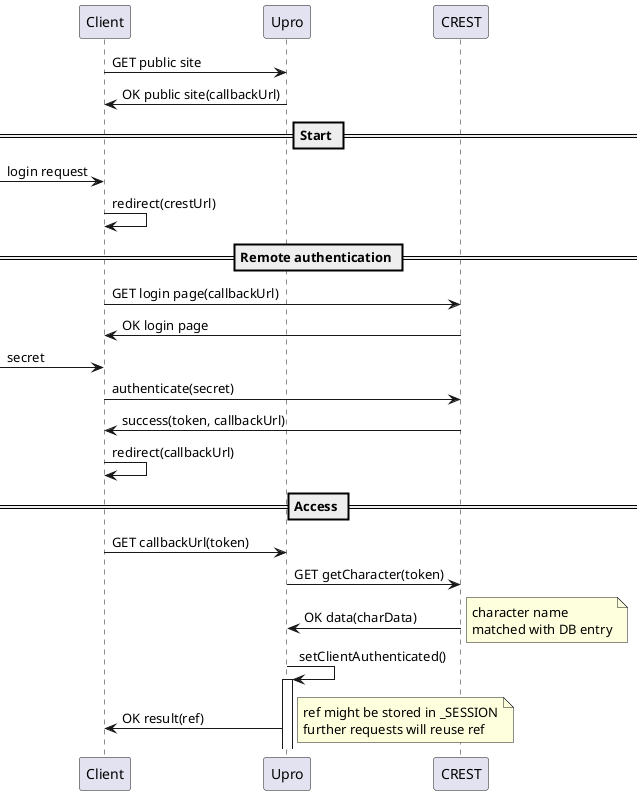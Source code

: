 @startuml

Client -> Upro: GET public site
Upro -> Client: OK public site(callbackUrl)

== Start ==
-> Client: login request
Client -> Client: redirect(crestUrl)

== Remote authentication ==
Client -> CREST: GET login page(callbackUrl)
CREST -> Client: OK login page
-> Client: secret
Client -> CREST: authenticate(secret)
CREST -> Client: success(token, callbackUrl)
Client -> Client: redirect(callbackUrl)

== Access ==
Client -> Upro: GET callbackUrl(token)
Upro -> CREST: GET getCharacter(token)
CREST -> Upro: OK data(charData)
note right : character name\nmatched with DB entry
 
Upro -> Upro: setClientAuthenticated()
activate Upro
Upro -> Client: OK result(ref)
note right: ref might be stored in _SESSION\nfurther requests will reuse ref

@enduml